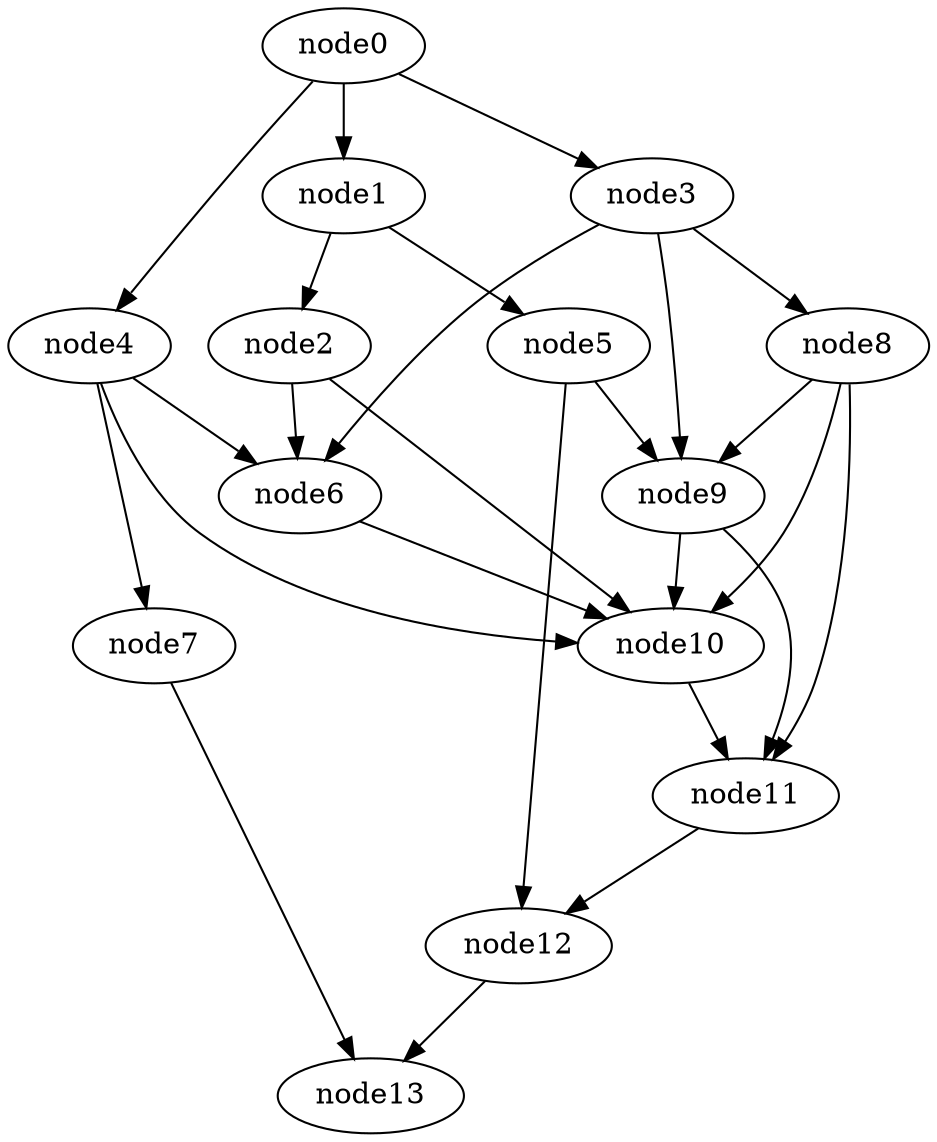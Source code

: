 digraph g{
	node13
	node12 -> node13
	node11 -> node12
	node10 -> node11
	node9 -> node11
	node9 -> node10
	node8 -> node11
	node8 -> node10
	node8 -> node9
	node7 -> node13
	node6 -> node10
	node5 -> node12
	node5 -> node9
	node4 -> node10
	node4 -> node7
	node4 -> node6
	node3 -> node9
	node3 -> node8
	node3 -> node6
	node2 -> node10
	node2 -> node6
	node1 -> node5
	node1 -> node2
	node0 -> node4
	node0 -> node3
	node0 -> node1
}
